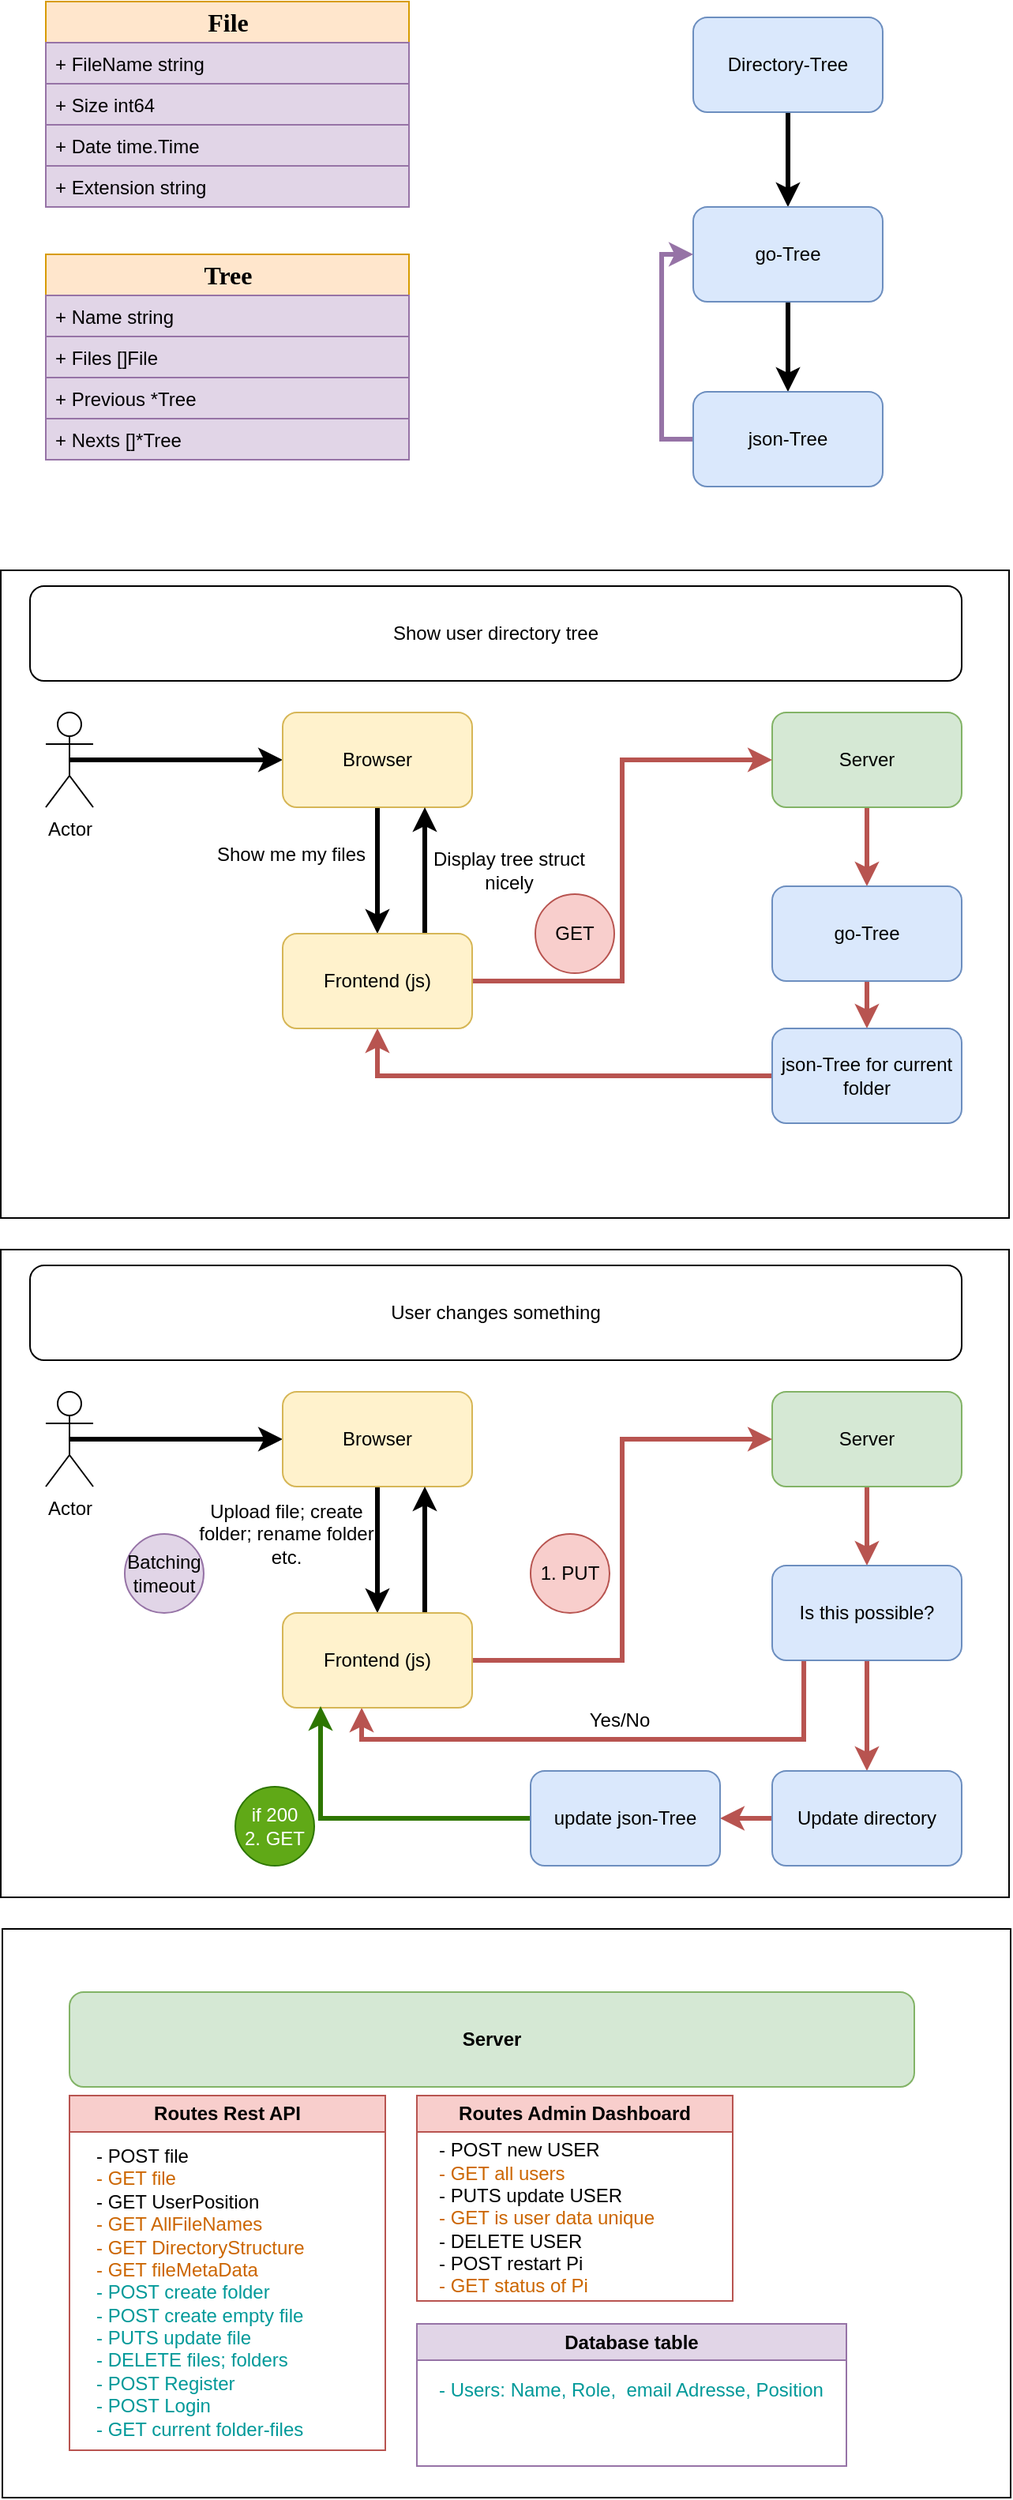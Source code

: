 <mxfile version="24.3.1" type="github">
  <diagram id="9XFrDMfPaP__T5PrbTT4" name="Page-1">
    <mxGraphModel dx="1674" dy="774" grid="1" gridSize="10" guides="1" tooltips="1" connect="1" arrows="1" fold="1" page="1" pageScale="1" pageWidth="850" pageHeight="1100" math="0" shadow="0">
      <root>
        <mxCell id="0" />
        <mxCell id="1" parent="0" />
        <mxCell id="fjDR_h0SIAO27UseuQJf-57" value="" style="rounded=0;whiteSpace=wrap;html=1;" parent="1" vertex="1">
          <mxGeometry x="51.5" y="430" width="638.5" height="410" as="geometry" />
        </mxCell>
        <mxCell id="fjDR_h0SIAO27UseuQJf-2" value="&lt;span style=&quot;font-size: 16px&quot;&gt;&lt;b&gt;File&lt;br&gt;&lt;/b&gt;&lt;/span&gt;" style="swimlane;html=1;fontStyle=0;childLayout=stackLayout;horizontal=1;startSize=26;fillColor=#ffe6cc;horizontalStack=0;resizeParent=1;resizeLast=0;collapsible=1;marginBottom=0;swimlaneFillColor=#ffffff;rounded=0;shadow=0;comic=0;labelBackgroundColor=none;strokeWidth=1;fontFamily=Verdana;fontSize=10;align=center;strokeColor=#d79b00;" parent="1" vertex="1">
          <mxGeometry x="80" y="70" width="230" height="104" as="geometry" />
        </mxCell>
        <mxCell id="fjDR_h0SIAO27UseuQJf-3" value="+ FileName string" style="text;html=1;strokeColor=#9673a6;fillColor=#e1d5e7;align=left;verticalAlign=top;spacingLeft=4;spacingRight=4;whiteSpace=wrap;overflow=hidden;rotatable=0;points=[[0,0.5],[1,0.5]];portConstraint=eastwest;" parent="fjDR_h0SIAO27UseuQJf-2" vertex="1">
          <mxGeometry y="26" width="230" height="26" as="geometry" />
        </mxCell>
        <mxCell id="fjDR_h0SIAO27UseuQJf-4" value="+ Size int64" style="text;html=1;strokeColor=#9673a6;fillColor=#e1d5e7;align=left;verticalAlign=top;spacingLeft=4;spacingRight=4;whiteSpace=wrap;overflow=hidden;rotatable=0;points=[[0,0.5],[1,0.5]];portConstraint=eastwest;" parent="fjDR_h0SIAO27UseuQJf-2" vertex="1">
          <mxGeometry y="52" width="230" height="26" as="geometry" />
        </mxCell>
        <mxCell id="fjDR_h0SIAO27UseuQJf-5" value="+ Date time.Time" style="text;html=1;strokeColor=#9673a6;fillColor=#e1d5e7;align=left;verticalAlign=top;spacingLeft=4;spacingRight=4;whiteSpace=wrap;overflow=hidden;rotatable=0;points=[[0,0.5],[1,0.5]];portConstraint=eastwest;" parent="fjDR_h0SIAO27UseuQJf-2" vertex="1">
          <mxGeometry y="78" width="230" height="26" as="geometry" />
        </mxCell>
        <mxCell id="fjDR_h0SIAO27UseuQJf-11" value="+ Extension string" style="text;html=1;strokeColor=#9673a6;fillColor=#e1d5e7;align=left;verticalAlign=top;spacingLeft=4;spacingRight=4;whiteSpace=wrap;overflow=hidden;rotatable=0;points=[[0,0.5],[1,0.5]];portConstraint=eastwest;" parent="1" vertex="1">
          <mxGeometry x="80" y="174" width="230" height="26" as="geometry" />
        </mxCell>
        <mxCell id="fjDR_h0SIAO27UseuQJf-16" value="+ Nexts []*Tree" style="text;html=1;strokeColor=#9673a6;fillColor=#e1d5e7;align=left;verticalAlign=top;spacingLeft=4;spacingRight=4;whiteSpace=wrap;overflow=hidden;rotatable=0;points=[[0,0.5],[1,0.5]];portConstraint=eastwest;" parent="1" vertex="1">
          <mxGeometry x="80" y="334" width="230" height="26" as="geometry" />
        </mxCell>
        <mxCell id="fjDR_h0SIAO27UseuQJf-12" value="&lt;span style=&quot;font-size: 16px&quot;&gt;&lt;b&gt;Tree&lt;br&gt;&lt;/b&gt;&lt;/span&gt;" style="swimlane;html=1;fontStyle=0;childLayout=stackLayout;horizontal=1;startSize=26;fillColor=#ffe6cc;horizontalStack=0;resizeParent=1;resizeLast=0;collapsible=1;marginBottom=0;swimlaneFillColor=#ffffff;rounded=0;shadow=0;comic=0;labelBackgroundColor=none;strokeWidth=1;fontFamily=Verdana;fontSize=10;align=center;strokeColor=#d79b00;" parent="1" vertex="1">
          <mxGeometry x="80" y="230" width="230" height="104" as="geometry" />
        </mxCell>
        <mxCell id="fjDR_h0SIAO27UseuQJf-13" value="+ Name string&amp;nbsp;" style="text;html=1;strokeColor=#9673a6;fillColor=#e1d5e7;align=left;verticalAlign=top;spacingLeft=4;spacingRight=4;whiteSpace=wrap;overflow=hidden;rotatable=0;points=[[0,0.5],[1,0.5]];portConstraint=eastwest;" parent="fjDR_h0SIAO27UseuQJf-12" vertex="1">
          <mxGeometry y="26" width="230" height="26" as="geometry" />
        </mxCell>
        <mxCell id="fjDR_h0SIAO27UseuQJf-14" value="+ Files []File" style="text;html=1;strokeColor=#9673a6;fillColor=#e1d5e7;align=left;verticalAlign=top;spacingLeft=4;spacingRight=4;whiteSpace=wrap;overflow=hidden;rotatable=0;points=[[0,0.5],[1,0.5]];portConstraint=eastwest;" parent="fjDR_h0SIAO27UseuQJf-12" vertex="1">
          <mxGeometry y="52" width="230" height="26" as="geometry" />
        </mxCell>
        <mxCell id="fjDR_h0SIAO27UseuQJf-15" value="+ Previous *Tree" style="text;html=1;strokeColor=#9673a6;fillColor=#e1d5e7;align=left;verticalAlign=top;spacingLeft=4;spacingRight=4;whiteSpace=wrap;overflow=hidden;rotatable=0;points=[[0,0.5],[1,0.5]];portConstraint=eastwest;" parent="fjDR_h0SIAO27UseuQJf-12" vertex="1">
          <mxGeometry y="78" width="230" height="26" as="geometry" />
        </mxCell>
        <mxCell id="fjDR_h0SIAO27UseuQJf-20" style="edgeStyle=orthogonalEdgeStyle;rounded=0;orthogonalLoop=1;jettySize=auto;html=1;exitX=0.5;exitY=1;exitDx=0;exitDy=0;entryX=0.5;entryY=0;entryDx=0;entryDy=0;strokeWidth=3;" parent="1" source="fjDR_h0SIAO27UseuQJf-17" target="fjDR_h0SIAO27UseuQJf-18" edge="1">
          <mxGeometry relative="1" as="geometry" />
        </mxCell>
        <mxCell id="fjDR_h0SIAO27UseuQJf-17" value="Directory-Tree" style="rounded=1;whiteSpace=wrap;html=1;fillColor=#dae8fc;strokeColor=#6c8ebf;" parent="1" vertex="1">
          <mxGeometry x="490" y="80" width="120" height="60" as="geometry" />
        </mxCell>
        <mxCell id="fjDR_h0SIAO27UseuQJf-21" style="edgeStyle=orthogonalEdgeStyle;rounded=0;orthogonalLoop=1;jettySize=auto;html=1;exitX=0.5;exitY=1;exitDx=0;exitDy=0;strokeWidth=3;" parent="1" source="fjDR_h0SIAO27UseuQJf-18" target="fjDR_h0SIAO27UseuQJf-19" edge="1">
          <mxGeometry relative="1" as="geometry" />
        </mxCell>
        <mxCell id="fjDR_h0SIAO27UseuQJf-18" value="go-Tree" style="rounded=1;whiteSpace=wrap;html=1;fillColor=#dae8fc;strokeColor=#6c8ebf;" parent="1" vertex="1">
          <mxGeometry x="490" y="200" width="120" height="60" as="geometry" />
        </mxCell>
        <mxCell id="fjDR_h0SIAO27UseuQJf-22" style="edgeStyle=orthogonalEdgeStyle;rounded=0;orthogonalLoop=1;jettySize=auto;html=1;exitX=0;exitY=0.5;exitDx=0;exitDy=0;entryX=0;entryY=0.5;entryDx=0;entryDy=0;fillColor=#e1d5e7;strokeColor=#9673a6;strokeWidth=3;" parent="1" source="fjDR_h0SIAO27UseuQJf-19" target="fjDR_h0SIAO27UseuQJf-18" edge="1">
          <mxGeometry relative="1" as="geometry" />
        </mxCell>
        <mxCell id="fjDR_h0SIAO27UseuQJf-19" value="json-Tree" style="rounded=1;whiteSpace=wrap;html=1;fillColor=#dae8fc;strokeColor=#6c8ebf;" parent="1" vertex="1">
          <mxGeometry x="490" y="317" width="120" height="60" as="geometry" />
        </mxCell>
        <mxCell id="fjDR_h0SIAO27UseuQJf-37" style="edgeStyle=orthogonalEdgeStyle;rounded=0;orthogonalLoop=1;jettySize=auto;html=1;exitX=0.5;exitY=0.5;exitDx=0;exitDy=0;exitPerimeter=0;entryX=0;entryY=0.5;entryDx=0;entryDy=0;strokeWidth=3;" parent="1" source="fjDR_h0SIAO27UseuQJf-25" target="fjDR_h0SIAO27UseuQJf-36" edge="1">
          <mxGeometry relative="1" as="geometry" />
        </mxCell>
        <mxCell id="fjDR_h0SIAO27UseuQJf-25" value="Actor" style="shape=umlActor;verticalLabelPosition=bottom;labelBackgroundColor=#ffffff;verticalAlign=top;html=1;outlineConnect=0;" parent="1" vertex="1">
          <mxGeometry x="80" y="520" width="30" height="60" as="geometry" />
        </mxCell>
        <mxCell id="fjDR_h0SIAO27UseuQJf-50" style="edgeStyle=orthogonalEdgeStyle;rounded=0;orthogonalLoop=1;jettySize=auto;html=1;exitX=0.5;exitY=1;exitDx=0;exitDy=0;entryX=0.5;entryY=0;entryDx=0;entryDy=0;strokeWidth=3;" parent="1" source="fjDR_h0SIAO27UseuQJf-36" target="fjDR_h0SIAO27UseuQJf-49" edge="1">
          <mxGeometry relative="1" as="geometry" />
        </mxCell>
        <mxCell id="fjDR_h0SIAO27UseuQJf-36" value="Browser" style="rounded=1;whiteSpace=wrap;html=1;align=center;fillColor=#fff2cc;strokeColor=#d6b656;" parent="1" vertex="1">
          <mxGeometry x="230" y="520" width="120" height="60" as="geometry" />
        </mxCell>
        <mxCell id="fjDR_h0SIAO27UseuQJf-42" style="edgeStyle=orthogonalEdgeStyle;rounded=0;orthogonalLoop=1;jettySize=auto;html=1;exitX=0.5;exitY=1;exitDx=0;exitDy=0;entryX=0.5;entryY=0;entryDx=0;entryDy=0;strokeWidth=3;fillColor=#f8cecc;strokeColor=#b85450;" parent="1" source="fjDR_h0SIAO27UseuQJf-38" target="fjDR_h0SIAO27UseuQJf-41" edge="1">
          <mxGeometry relative="1" as="geometry" />
        </mxCell>
        <mxCell id="fjDR_h0SIAO27UseuQJf-38" value="Server" style="rounded=1;whiteSpace=wrap;html=1;fillColor=#d5e8d4;strokeColor=#82b366;" parent="1" vertex="1">
          <mxGeometry x="540" y="520" width="120" height="60" as="geometry" />
        </mxCell>
        <mxCell id="fjDR_h0SIAO27UseuQJf-40" value="Show me my files" style="text;html=1;strokeColor=none;fillColor=none;align=center;verticalAlign=middle;whiteSpace=wrap;rounded=0;" parent="1" vertex="1">
          <mxGeometry x="171.5" y="600" width="127" height="20" as="geometry" />
        </mxCell>
        <mxCell id="fjDR_h0SIAO27UseuQJf-47" style="edgeStyle=orthogonalEdgeStyle;rounded=0;orthogonalLoop=1;jettySize=auto;html=1;exitX=0.5;exitY=1;exitDx=0;exitDy=0;strokeWidth=3;fillColor=#f8cecc;strokeColor=#b85450;" parent="1" source="fjDR_h0SIAO27UseuQJf-41" target="fjDR_h0SIAO27UseuQJf-46" edge="1">
          <mxGeometry relative="1" as="geometry" />
        </mxCell>
        <mxCell id="fjDR_h0SIAO27UseuQJf-41" value="go-Tree" style="rounded=1;whiteSpace=wrap;html=1;fillColor=#dae8fc;strokeColor=#6c8ebf;" parent="1" vertex="1">
          <mxGeometry x="540" y="630" width="120" height="60" as="geometry" />
        </mxCell>
        <mxCell id="fjDR_h0SIAO27UseuQJf-52" style="edgeStyle=orthogonalEdgeStyle;rounded=0;orthogonalLoop=1;jettySize=auto;html=1;exitX=0;exitY=0.5;exitDx=0;exitDy=0;entryX=0.5;entryY=1;entryDx=0;entryDy=0;strokeWidth=3;fillColor=#f8cecc;strokeColor=#b85450;" parent="1" source="fjDR_h0SIAO27UseuQJf-46" target="fjDR_h0SIAO27UseuQJf-49" edge="1">
          <mxGeometry relative="1" as="geometry" />
        </mxCell>
        <mxCell id="fjDR_h0SIAO27UseuQJf-46" value="json-Tree for current folder" style="rounded=1;whiteSpace=wrap;html=1;fillColor=#dae8fc;strokeColor=#6c8ebf;" parent="1" vertex="1">
          <mxGeometry x="540" y="720" width="120" height="60" as="geometry" />
        </mxCell>
        <mxCell id="fjDR_h0SIAO27UseuQJf-51" style="edgeStyle=orthogonalEdgeStyle;rounded=0;orthogonalLoop=1;jettySize=auto;html=1;exitX=1;exitY=0.5;exitDx=0;exitDy=0;entryX=0;entryY=0.5;entryDx=0;entryDy=0;strokeWidth=3;fillColor=#f8cecc;strokeColor=#b85450;" parent="1" source="fjDR_h0SIAO27UseuQJf-49" target="fjDR_h0SIAO27UseuQJf-38" edge="1">
          <mxGeometry relative="1" as="geometry" />
        </mxCell>
        <mxCell id="fjDR_h0SIAO27UseuQJf-53" style="edgeStyle=orthogonalEdgeStyle;rounded=0;orthogonalLoop=1;jettySize=auto;html=1;exitX=0.75;exitY=0;exitDx=0;exitDy=0;entryX=0.75;entryY=1;entryDx=0;entryDy=0;strokeWidth=3;" parent="1" source="fjDR_h0SIAO27UseuQJf-49" target="fjDR_h0SIAO27UseuQJf-36" edge="1">
          <mxGeometry relative="1" as="geometry" />
        </mxCell>
        <mxCell id="fjDR_h0SIAO27UseuQJf-49" value="Frontend (js)" style="rounded=1;whiteSpace=wrap;html=1;align=center;fillColor=#fff2cc;strokeColor=#d6b656;" parent="1" vertex="1">
          <mxGeometry x="230" y="660" width="120" height="60" as="geometry" />
        </mxCell>
        <mxCell id="fjDR_h0SIAO27UseuQJf-54" value="Display tree struct nicely" style="text;html=1;strokeColor=none;fillColor=none;align=center;verticalAlign=middle;whiteSpace=wrap;rounded=0;" parent="1" vertex="1">
          <mxGeometry x="310" y="610" width="127" height="20" as="geometry" />
        </mxCell>
        <mxCell id="fjDR_h0SIAO27UseuQJf-55" value="Show user directory tree" style="rounded=1;whiteSpace=wrap;html=1;" parent="1" vertex="1">
          <mxGeometry x="70" y="440" width="590" height="60" as="geometry" />
        </mxCell>
        <mxCell id="fjDR_h0SIAO27UseuQJf-58" value="&lt;span style=&quot;font-family: monospace ; font-size: 0px&quot;&gt;%3CmxGraphModel%3E%3Croot%3E%3CmxCell%20id%3D%220%22%2F%3E%3CmxCell%20id%3D%221%22%20parent%3D%220%22%2F%3E%3CmxCell%20id%3D%222%22%20value%3D%22Server%22%20style%3D%22rounded%3D1%3BwhiteSpace%3Dwrap%3Bhtml%3D1%3BfillColor%3D%23d5e8d4%3BstrokeColor%3D%2382b366%3B%22%20vertex%3D%221%22%20parent%3D%221%22%3E%3CmxGeometry%20x%3D%22540%22%20y%3D%22950%22%20width%3D%22120%22%20height%3D%2260%22%20as%3D%22geometry%22%2F%3E%3C%2FmxCell%3E%3C%2Froot%3E%3C%2FmxGraphModel%3E&lt;/span&gt;" style="rounded=0;whiteSpace=wrap;html=1;" parent="1" vertex="1">
          <mxGeometry x="51.5" y="860" width="638.5" height="410" as="geometry" />
        </mxCell>
        <mxCell id="fjDR_h0SIAO27UseuQJf-59" style="edgeStyle=orthogonalEdgeStyle;rounded=0;orthogonalLoop=1;jettySize=auto;html=1;exitX=0.5;exitY=0.5;exitDx=0;exitDy=0;exitPerimeter=0;entryX=0;entryY=0.5;entryDx=0;entryDy=0;strokeWidth=3;" parent="1" source="fjDR_h0SIAO27UseuQJf-60" target="fjDR_h0SIAO27UseuQJf-62" edge="1">
          <mxGeometry relative="1" as="geometry" />
        </mxCell>
        <mxCell id="fjDR_h0SIAO27UseuQJf-60" value="Actor" style="shape=umlActor;verticalLabelPosition=bottom;labelBackgroundColor=#ffffff;verticalAlign=top;html=1;outlineConnect=0;" parent="1" vertex="1">
          <mxGeometry x="80" y="950" width="30" height="60" as="geometry" />
        </mxCell>
        <mxCell id="fjDR_h0SIAO27UseuQJf-61" style="edgeStyle=orthogonalEdgeStyle;rounded=0;orthogonalLoop=1;jettySize=auto;html=1;exitX=0.5;exitY=1;exitDx=0;exitDy=0;entryX=0.5;entryY=0;entryDx=0;entryDy=0;strokeWidth=3;" parent="1" source="fjDR_h0SIAO27UseuQJf-62" target="fjDR_h0SIAO27UseuQJf-72" edge="1">
          <mxGeometry relative="1" as="geometry" />
        </mxCell>
        <mxCell id="fjDR_h0SIAO27UseuQJf-62" value="Browser" style="rounded=1;whiteSpace=wrap;html=1;align=center;fillColor=#fff2cc;strokeColor=#d6b656;" parent="1" vertex="1">
          <mxGeometry x="230" y="950" width="120" height="60" as="geometry" />
        </mxCell>
        <mxCell id="fjDR_h0SIAO27UseuQJf-63" style="edgeStyle=orthogonalEdgeStyle;rounded=0;orthogonalLoop=1;jettySize=auto;html=1;exitX=0.5;exitY=1;exitDx=0;exitDy=0;entryX=0.5;entryY=0;entryDx=0;entryDy=0;strokeWidth=3;fillColor=#f8cecc;strokeColor=#b85450;" parent="1" source="fjDR_h0SIAO27UseuQJf-64" target="fjDR_h0SIAO27UseuQJf-67" edge="1">
          <mxGeometry relative="1" as="geometry" />
        </mxCell>
        <mxCell id="fjDR_h0SIAO27UseuQJf-64" value="Server" style="rounded=1;whiteSpace=wrap;html=1;fillColor=#d5e8d4;strokeColor=#82b366;" parent="1" vertex="1">
          <mxGeometry x="540" y="950" width="120" height="60" as="geometry" />
        </mxCell>
        <mxCell id="fjDR_h0SIAO27UseuQJf-65" value="Upload file; create folder; rename folder etc." style="text;html=1;strokeColor=none;fillColor=none;align=center;verticalAlign=middle;whiteSpace=wrap;rounded=0;" parent="1" vertex="1">
          <mxGeometry x="168.5" y="1030" width="127" height="20" as="geometry" />
        </mxCell>
        <mxCell id="fjDR_h0SIAO27UseuQJf-66" style="edgeStyle=orthogonalEdgeStyle;rounded=0;orthogonalLoop=1;jettySize=auto;html=1;exitX=0.5;exitY=1;exitDx=0;exitDy=0;strokeWidth=3;fillColor=#f8cecc;strokeColor=#b85450;" parent="1" source="fjDR_h0SIAO27UseuQJf-67" target="fjDR_h0SIAO27UseuQJf-69" edge="1">
          <mxGeometry relative="1" as="geometry" />
        </mxCell>
        <mxCell id="fjDR_h0SIAO27UseuQJf-75" style="edgeStyle=orthogonalEdgeStyle;rounded=0;orthogonalLoop=1;jettySize=auto;html=1;exitX=0.167;exitY=1;exitDx=0;exitDy=0;entryX=0.417;entryY=1;entryDx=0;entryDy=0;entryPerimeter=0;strokeWidth=3;fillColor=#f8cecc;strokeColor=#b85450;exitPerimeter=0;" parent="1" source="fjDR_h0SIAO27UseuQJf-67" target="fjDR_h0SIAO27UseuQJf-72" edge="1">
          <mxGeometry relative="1" as="geometry" />
        </mxCell>
        <mxCell id="fjDR_h0SIAO27UseuQJf-67" value="Is this possible?" style="rounded=1;whiteSpace=wrap;html=1;fillColor=#dae8fc;strokeColor=#6c8ebf;" parent="1" vertex="1">
          <mxGeometry x="540" y="1060" width="120" height="60" as="geometry" />
        </mxCell>
        <mxCell id="fjDR_h0SIAO27UseuQJf-79" style="edgeStyle=orthogonalEdgeStyle;rounded=0;orthogonalLoop=1;jettySize=auto;html=1;exitX=0;exitY=0.5;exitDx=0;exitDy=0;entryX=1;entryY=0.5;entryDx=0;entryDy=0;strokeWidth=3;fillColor=#f8cecc;strokeColor=#b85450;" parent="1" source="fjDR_h0SIAO27UseuQJf-69" target="fjDR_h0SIAO27UseuQJf-78" edge="1">
          <mxGeometry relative="1" as="geometry" />
        </mxCell>
        <mxCell id="fjDR_h0SIAO27UseuQJf-69" value="Update directory" style="rounded=1;whiteSpace=wrap;html=1;fillColor=#dae8fc;strokeColor=#6c8ebf;" parent="1" vertex="1">
          <mxGeometry x="540" y="1190" width="120" height="60" as="geometry" />
        </mxCell>
        <mxCell id="fjDR_h0SIAO27UseuQJf-70" style="edgeStyle=orthogonalEdgeStyle;rounded=0;orthogonalLoop=1;jettySize=auto;html=1;exitX=1;exitY=0.5;exitDx=0;exitDy=0;entryX=0;entryY=0.5;entryDx=0;entryDy=0;strokeWidth=3;fillColor=#f8cecc;strokeColor=#b85450;" parent="1" source="fjDR_h0SIAO27UseuQJf-72" target="fjDR_h0SIAO27UseuQJf-64" edge="1">
          <mxGeometry relative="1" as="geometry" />
        </mxCell>
        <mxCell id="fjDR_h0SIAO27UseuQJf-71" style="edgeStyle=orthogonalEdgeStyle;rounded=0;orthogonalLoop=1;jettySize=auto;html=1;exitX=0.75;exitY=0;exitDx=0;exitDy=0;entryX=0.75;entryY=1;entryDx=0;entryDy=0;strokeWidth=3;" parent="1" source="fjDR_h0SIAO27UseuQJf-72" target="fjDR_h0SIAO27UseuQJf-62" edge="1">
          <mxGeometry relative="1" as="geometry" />
        </mxCell>
        <mxCell id="fjDR_h0SIAO27UseuQJf-72" value="Frontend (js)" style="rounded=1;whiteSpace=wrap;html=1;align=center;fillColor=#fff2cc;strokeColor=#d6b656;" parent="1" vertex="1">
          <mxGeometry x="230" y="1090" width="120" height="60" as="geometry" />
        </mxCell>
        <mxCell id="fjDR_h0SIAO27UseuQJf-74" value="User changes something" style="rounded=1;whiteSpace=wrap;html=1;" parent="1" vertex="1">
          <mxGeometry x="70" y="870" width="590" height="60" as="geometry" />
        </mxCell>
        <mxCell id="fjDR_h0SIAO27UseuQJf-76" value="Yes/No" style="text;html=1;strokeColor=none;fillColor=none;align=center;verticalAlign=middle;whiteSpace=wrap;rounded=0;" parent="1" vertex="1">
          <mxGeometry x="380" y="1148" width="127" height="20" as="geometry" />
        </mxCell>
        <mxCell id="fjDR_h0SIAO27UseuQJf-80" style="edgeStyle=orthogonalEdgeStyle;rounded=0;orthogonalLoop=1;jettySize=auto;html=1;exitX=0;exitY=0.5;exitDx=0;exitDy=0;entryX=0.2;entryY=0.983;entryDx=0;entryDy=0;entryPerimeter=0;strokeWidth=3;fillColor=#60a917;strokeColor=#2D7600;" parent="1" source="fjDR_h0SIAO27UseuQJf-78" target="fjDR_h0SIAO27UseuQJf-72" edge="1">
          <mxGeometry relative="1" as="geometry" />
        </mxCell>
        <mxCell id="fjDR_h0SIAO27UseuQJf-78" value="update json-Tree" style="rounded=1;whiteSpace=wrap;html=1;fillColor=#dae8fc;strokeColor=#6c8ebf;" parent="1" vertex="1">
          <mxGeometry x="387" y="1190" width="120" height="60" as="geometry" />
        </mxCell>
        <mxCell id="fjDR_h0SIAO27UseuQJf-81" value="Batching&lt;br&gt;timeout" style="ellipse;whiteSpace=wrap;html=1;aspect=fixed;fillColor=#e1d5e7;strokeColor=#9673a6;" parent="1" vertex="1">
          <mxGeometry x="130" y="1040" width="50" height="50" as="geometry" />
        </mxCell>
        <mxCell id="fjDR_h0SIAO27UseuQJf-82" value="1. PUT" style="ellipse;whiteSpace=wrap;html=1;aspect=fixed;fillColor=#f8cecc;strokeColor=#b85450;" parent="1" vertex="1">
          <mxGeometry x="387" y="1040" width="50" height="50" as="geometry" />
        </mxCell>
        <mxCell id="fjDR_h0SIAO27UseuQJf-83" value="if 200 &lt;br&gt;2. GET" style="ellipse;whiteSpace=wrap;html=1;aspect=fixed;fillColor=#60a917;strokeColor=#2D7600;fontColor=#ffffff;" parent="1" vertex="1">
          <mxGeometry x="200" y="1200" width="50" height="50" as="geometry" />
        </mxCell>
        <mxCell id="fjDR_h0SIAO27UseuQJf-84" value="GET" style="ellipse;whiteSpace=wrap;html=1;aspect=fixed;fillColor=#f8cecc;strokeColor=#b85450;" parent="1" vertex="1">
          <mxGeometry x="390" y="635" width="50" height="50" as="geometry" />
        </mxCell>
        <mxCell id="7BhTMV-kbdXD-s7NIpyR-1" value="&lt;span style=&quot;font-family: monospace ; font-size: 0px&quot;&gt;dra&lt;/span&gt;" style="rounded=0;whiteSpace=wrap;html=1;" parent="1" vertex="1">
          <mxGeometry x="52.5" y="1290" width="638.5" height="360" as="geometry" />
        </mxCell>
        <mxCell id="7BhTMV-kbdXD-s7NIpyR-2" value="&lt;b&gt;Server&lt;/b&gt;" style="rounded=1;whiteSpace=wrap;html=1;fillColor=#d5e8d4;strokeColor=#82b366;" parent="1" vertex="1">
          <mxGeometry x="95" y="1330" width="535" height="60" as="geometry" />
        </mxCell>
        <mxCell id="4B11ItCcAH0ggCF13_-q-1" value="Routes Rest API" style="swimlane;whiteSpace=wrap;html=1;fillColor=#f8cecc;strokeColor=#b85450;" parent="1" vertex="1">
          <mxGeometry x="95" y="1395.5" width="200" height="224.5" as="geometry" />
        </mxCell>
        <mxCell id="4B11ItCcAH0ggCF13_-q-2" value="&lt;div&gt;- POST file&lt;/div&gt;&lt;div&gt;&lt;font color=&quot;#cc6600&quot;&gt;- GET file&lt;/font&gt;&lt;/div&gt;- GET UserPosition&lt;br&gt;&lt;font color=&quot;#cc6600&quot;&gt;- GET AllFileNames&lt;br&gt;- GET DirectoryStructure&lt;br&gt;- GET fileMetaData&lt;br&gt;&lt;/font&gt;&lt;font color=&quot;#009999&quot;&gt;- POST create folder&lt;br&gt;- POST create empty file&lt;br&gt;- PUTS update file&lt;br&gt;- DELETE files; folders&amp;nbsp;&lt;br&gt;- POST Register&lt;br&gt;- POST Login&lt;br&gt;- GET current folder-files&lt;br&gt;&lt;/font&gt;" style="text;html=1;align=left;verticalAlign=middle;resizable=0;points=[];autosize=1;strokeColor=none;fillColor=none;" parent="4B11ItCcAH0ggCF13_-q-1" vertex="1">
          <mxGeometry x="15" y="24.5" width="160" height="200" as="geometry" />
        </mxCell>
        <mxCell id="4B11ItCcAH0ggCF13_-q-3" value="Routes Admin Dashboard" style="swimlane;whiteSpace=wrap;html=1;fillColor=#f8cecc;strokeColor=#b85450;" parent="1" vertex="1">
          <mxGeometry x="315" y="1395.5" width="200" height="130" as="geometry" />
        </mxCell>
        <mxCell id="4B11ItCcAH0ggCF13_-q-4" value="&lt;div align=&quot;left&quot;&gt;- POST new USER&lt;br&gt;&lt;font color=&quot;#cc6600&quot;&gt;- GET all users&lt;/font&gt;&lt;/div&gt;&lt;div align=&quot;left&quot;&gt;- PUTS update USER&lt;/div&gt;&lt;div align=&quot;left&quot;&gt;&lt;font color=&quot;#cc6600&quot;&gt;- GET is user data unique&lt;/font&gt;&lt;/div&gt;&lt;div align=&quot;left&quot;&gt;- DELETE USER&lt;/div&gt;&lt;div align=&quot;left&quot;&gt;- POST restart Pi&lt;/div&gt;&lt;div align=&quot;left&quot;&gt;&lt;font color=&quot;#cc6600&quot;&gt;- GET status of Pi&lt;/font&gt;&lt;br&gt;&lt;/div&gt;" style="text;html=1;align=left;verticalAlign=middle;resizable=0;points=[];autosize=1;strokeColor=none;fillColor=none;" parent="4B11ItCcAH0ggCF13_-q-3" vertex="1">
          <mxGeometry x="12" y="27" width="150" height="100" as="geometry" />
        </mxCell>
        <mxCell id="4B11ItCcAH0ggCF13_-q-7" value="Database table" style="swimlane;whiteSpace=wrap;html=1;fillColor=#e1d5e7;strokeColor=#9673a6;startSize=23;" parent="1" vertex="1">
          <mxGeometry x="315" y="1540" width="272" height="90" as="geometry" />
        </mxCell>
        <mxCell id="4B11ItCcAH0ggCF13_-q-8" value="&lt;div align=&quot;left&quot;&gt;&lt;font color=&quot;#009999&quot;&gt;- Users: Name, Role,&amp;nbsp; email Adresse, Position&lt;/font&gt;&lt;/div&gt;&lt;div align=&quot;left&quot;&gt;&lt;br&gt;&lt;/div&gt;" style="text;html=1;align=left;verticalAlign=middle;resizable=0;points=[];autosize=1;strokeColor=none;fillColor=none;" parent="4B11ItCcAH0ggCF13_-q-7" vertex="1">
          <mxGeometry x="12" y="34" width="260" height="30" as="geometry" />
        </mxCell>
      </root>
    </mxGraphModel>
  </diagram>
</mxfile>
